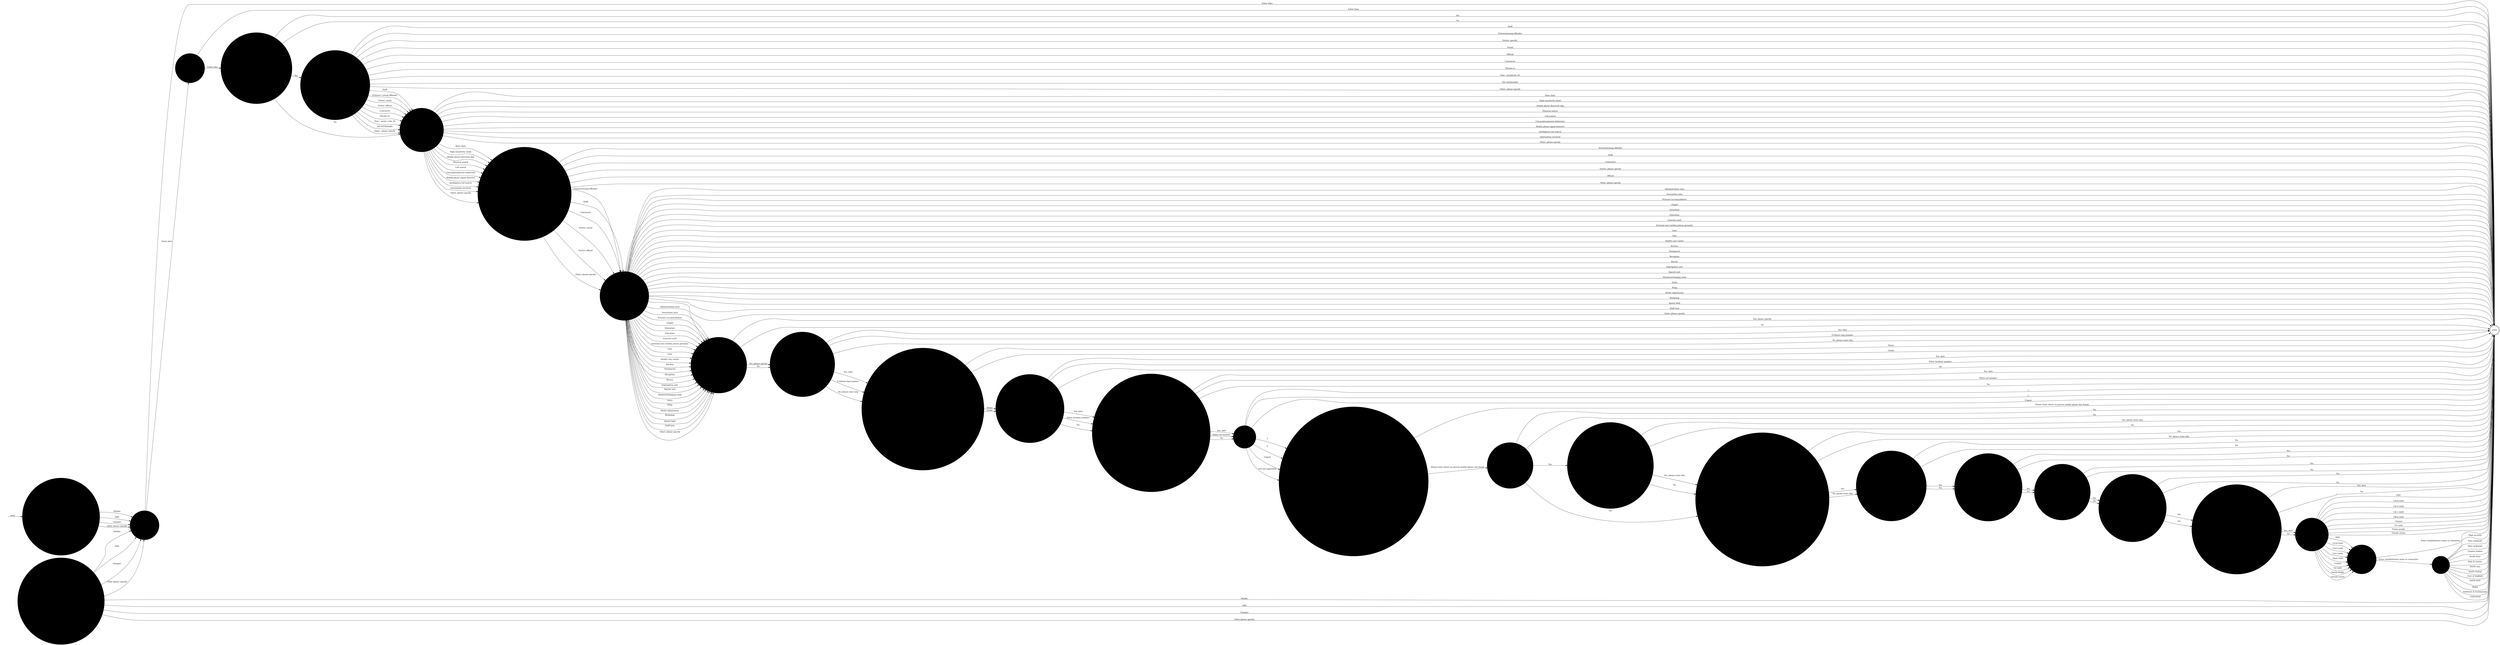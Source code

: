 digraph OLD_MOBILES {  rankdir=LR;
  node [shape = circle];
  START_NODE [label="", shape=none];
  START_NODE -> 47179 [label = "start"];
  END_NODE [label="END", shape="doublecircle"];
  45209 [label = "Item found. must enter value (how many found) in comments field", style="filled", color="#DDD"];
  45209 -> END_NODE [label = "Mobile:", style="filled", color="#DDD"];
  45209 -> END_NODE [label = "SIM:", style="filled", color="#DDD"];
  45209 -> END_NODE [label = "Charger:", style="filled", color="#DDD"];
  45209 -> END_NODE [label = "Other please specify:", style="filled", color="#DDD"];
  45209 -> 45210 [label = "Mobile:", style="filled", color="#DDD"];
  45209 -> 45210 [label = "SIM:", style="filled", color="#DDD"];
  45209 -> 45210 [label = "Charger:", style="filled", color="#DDD"];
  45209 -> 45210 [label = "Other please specify:", style="filled", color="#DDD"];
  45210 [label = "Date item was found", style="filled", color="#DDD"];
  45210 -> END_NODE [label = "Enter date:", style="filled", color="#DDD"];
  45210 -> 45211 [label = "Enter date:", style="filled", color="#DDD"];
  45211 [label = "Time item was found", style="filled", color="#DDD"];
  45211 -> END_NODE [label = "Enter time:"];
  45211 -> 45212 [label = "Enter time:"];
  45212 [label = "Is the method of entry into the establishment known?", style="filled", color="#DDD"];
  45212 -> END_NODE [label = "Yes", style="filled", color="#DDD"];
  45212 -> END_NODE [label = "No", style="filled", color="#DDD"];
  45212 -> 45213 [label = "Yes", style="filled", color="#DDD"];
  45212 -> 45214 [label = "No", style="filled", color="#DDD"];
  45213 [label = "Describe the method of entry into the establishment", style="filled", color="#DDD"];
  45213 -> END_NODE [label = "Staff", style="filled", color="#DDD"];
  45213 -> END_NODE [label = "Prisoner/young offender", style="filled", color="#DDD"];
  45213 -> END_NODE [label = "Visitor: specify:", style="filled", color="#DDD"];
  45213 -> END_NODE [label = "Social", style="filled", color="#DDD"];
  45213 -> END_NODE [label = "Official", style="filled", color="#DDD"];
  45213 -> END_NODE [label = "Contractor", style="filled", color="#DDD"];
  45213 -> END_NODE [label = "Thrown in", style="filled", color="#DDD"];
  45213 -> END_NODE [label = "Post - social/rule 39", style="filled", color="#DDD"];
  45213 -> END_NODE [label = "Not attributable", style="filled", color="#DDD"];
  45213 -> END_NODE [label = "Other: please specify", style="filled", color="#DDD"];
  45213 -> 45214 [label = "Staff", style="filled", color="#DDD"];
  45213 -> 45214 [label = "Prisoner / young offender", style="filled", color="#DDD"];
  45213 -> 45214 [label = "Visitor: social", style="filled", color="#DDD"];
  45213 -> 45214 [label = "Visitor: official", style="filled", color="#DDD"];
  45213 -> 45214 [label = "Contractor", style="filled", color="#DDD"];
  45213 -> 45214 [label = "Thrown in", style="filled", color="#DDD"];
  45213 -> 45214 [label = "Post – social / rule 39", style="filled", color="#DDD"];
  45213 -> 45214 [label = "Not attributable", style="filled", color="#DDD"];
  45213 -> 45214 [label = "Other : please specify", style="filled", color="#DDD"];
  45214 [label = "Describe how item/s were found", style="filled", color="#DDD"];
  45214 -> END_NODE [label = "Boss chair", style="filled", color="#DDD"];
  45214 -> END_NODE [label = "High sensitivity wand", style="filled", color="#DDD"];
  45214 -> END_NODE [label = "Mobile phone detection dog", style="filled", color="#DDD"];
  45214 -> END_NODE [label = "Physical search", style="filled", color="#DDD"];
  45214 -> END_NODE [label = "Cell search", style="filled", color="#DDD"];
  45214 -> END_NODE [label = "Unusual/suspicious behaviour", style="filled", color="#DDD"];
  45214 -> END_NODE [label = "Mobile phone signal detector", style="filled", color="#DDD"];
  45214 -> END_NODE [label = "Intelligence led search", style="filled", color="#DDD"];
  45214 -> END_NODE [label = "Information received", style="filled", color="#DDD"];
  45214 -> END_NODE [label = "Other: please specify", style="filled", color="#DDD"];
  45214 -> 45215 [label = "Boss chair", style="filled", color="#DDD"];
  45214 -> 45215 [label = "High sensitivity wand", style="filled", color="#DDD"];
  45214 -> 45215 [label = "Mobile phone detection dog", style="filled", color="#DDD"];
  45214 -> 45215 [label = "Physical search", style="filled", color="#DDD"];
  45214 -> 45215 [label = "Cell search", style="filled", color="#DDD"];
  45214 -> 45215 [label = "Unusual/suspicious behaviour", style="filled", color="#DDD"];
  45214 -> 45215 [label = "Mobile phone signal detector", style="filled", color="#DDD"];
  45214 -> 45215 [label = "Intelligence led search", style="filled", color="#DDD"];
  45214 -> 45215 [label = "Information received", style="filled", color="#DDD"];
  45214 -> 45215 [label = "Other: please specify", style="filled", color="#DDD"];
  45215 [label = "If the item was found in possession - whose possession was it found in?", style="filled", color="#DDD"];
  45215 -> END_NODE [label = "Prisoner/young offender", style="filled", color="#DDD"];
  45215 -> END_NODE [label = "Staff", style="filled", color="#DDD"];
  45215 -> END_NODE [label = "Contractor", style="filled", color="#DDD"];
  45215 -> END_NODE [label = "Visitor: please specify", style="filled", color="#DDD"];
  45215 -> END_NODE [label = "Official", style="filled", color="#DDD"];
  45215 -> END_NODE [label = "Other: please specify", style="filled", color="#DDD"];
  45215 -> 45216 [label = "Prisoner/young offender", style="filled", color="#DDD"];
  45215 -> 45216 [label = "Staff", style="filled", color="#DDD"];
  45215 -> 45216 [label = "Contractor", style="filled", color="#DDD"];
  45215 -> 45216 [label = "Visitor: social", style="filled", color="#DDD"];
  45215 -> 45216 [label = "Visitor: official", style="filled", color="#DDD"];
  45215 -> 45216 [label = "Other: please specify", style="filled", color="#DDD"];
  45216 [label = "Where was the mobile phone found?", style="filled", color="#DDD"];
  45216 -> END_NODE [label = "Administration area", style="filled", color="#DDD"];
  45216 -> END_NODE [label = "Association area", style="filled", color="#DDD"];
  45216 -> END_NODE [label = "Prisoner accommodation", style="filled", color="#DDD"];
  45216 -> END_NODE [label = "Chapel", style="filled", color="#DDD"];
  45216 -> END_NODE [label = "Dormitory", style="filled", color="#DDD"];
  45216 -> END_NODE [label = "Education", style="filled", color="#DDD"];
  45216 -> END_NODE [label = "Exercise yard", style="filled", color="#DDD"];
  45216 -> END_NODE [label = "External area (within prison grounds)", style="filled", color="#DDD"];
  45216 -> END_NODE [label = "Gate", style="filled", color="#DDD"];
  45216 -> END_NODE [label = "Gym", style="filled", color="#DDD"];
  45216 -> END_NODE [label = "Health care centre", style="filled", color="#DDD"];
  45216 -> END_NODE [label = "Kitchen", style="filled", color="#DDD"];
  45216 -> END_NODE [label = "Post/parcel", style="filled", color="#DDD"];
  45216 -> END_NODE [label = "Reception", style="filled", color="#DDD"];
  45216 -> END_NODE [label = "Recess", style="filled", color="#DDD"];
  45216 -> END_NODE [label = "Segregation unit", style="filled", color="#DDD"];
  45216 -> END_NODE [label = "Special unit", style="filled", color="#DDD"];
  45216 -> END_NODE [label = "Showers/changing room", style="filled", color="#DDD"];
  45216 -> END_NODE [label = "Visits", style="filled", color="#DDD"];
  45216 -> END_NODE [label = "Wing", style="filled", color="#DDD"];
  45216 -> END_NODE [label = "Works department", style="filled", color="#DDD"];
  45216 -> END_NODE [label = "Workshop", style="filled", color="#DDD"];
  45216 -> END_NODE [label = "Sports field", style="filled", color="#DDD"];
  45216 -> END_NODE [label = "Staff area", style="filled", color="#DDD"];
  45216 -> END_NODE [label = "Other: please specify", style="filled", color="#DDD"];
  45216 -> 45217 [label = "Administration area", style="filled", color="#DDD"];
  45216 -> 45217 [label = "Association area", style="filled", color="#DDD"];
  45216 -> 45217 [label = "Prisoner accommodation", style="filled", color="#DDD"];
  45216 -> 45217 [label = "Chapel", style="filled", color="#DDD"];
  45216 -> 45217 [label = "Dormitory", style="filled", color="#DDD"];
  45216 -> 45217 [label = "Education", style="filled", color="#DDD"];
  45216 -> 45217 [label = "Exercise yard", style="filled", color="#DDD"];
  45216 -> 45217 [label = "External area (within prison grounds)", style="filled", color="#DDD"];
  45216 -> 45217 [label = "Gate", style="filled", color="#DDD"];
  45216 -> 45217 [label = "Gym", style="filled", color="#DDD"];
  45216 -> 45217 [label = "Health care centre", style="filled", color="#DDD"];
  45216 -> 45217 [label = "Kitchen", style="filled", color="#DDD"];
  45216 -> 45217 [label = "Post/parcel", style="filled", color="#DDD"];
  45216 -> 45217 [label = "Reception", style="filled", color="#DDD"];
  45216 -> 45217 [label = "Recess", style="filled", color="#DDD"];
  45216 -> 45217 [label = "Segregation unit", style="filled", color="#DDD"];
  45216 -> 45217 [label = "Special unit", style="filled", color="#DDD"];
  45216 -> 45217 [label = "Showers/changing room", style="filled", color="#DDD"];
  45216 -> 45217 [label = "Visits", style="filled", color="#DDD"];
  45216 -> 45217 [label = "Wing", style="filled", color="#DDD"];
  45216 -> 45217 [label = "Works department", style="filled", color="#DDD"];
  45216 -> 45217 [label = "Workshop", style="filled", color="#DDD"];
  45216 -> 45217 [label = "Sports field", style="filled", color="#DDD"];
  45216 -> 45217 [label = "Staff area", style="filled", color="#DDD"];
  45216 -> 45217 [label = "Other: please specify", style="filled", color="#DDD"];
  45217 [label = "Is make of phone/sims/equipment known?", style="filled", color="#DDD"];
  45217 -> END_NODE [label = "Yes: please specify", style="filled", color="#DDD"];
  45217 -> END_NODE [label = "No", style="filled", color="#DDD"];
  45217 -> 45218 [label = "Yes: please specify", style="filled", color="#DDD"];
  45217 -> 45218 [label = "No", style="filled", color="#DDD"];
  45218 [label = "Has phone/SIM/equipment been sent to NDTSG?", style="filled", color="#DDD"];
  45218 -> END_NODE [label = "Yes: date", style="filled", color="#DDD"];
  45218 -> END_NODE [label = "Evidence bag number:", style="filled", color="#DDD"];
  45218 -> END_NODE [label = "No: please state why", style="filled", color="#DDD"];
  45218 -> 45219 [label = "Yes: date", style="filled", color="#DDD"];
  45218 -> 45219 [label = "Evidence bag number:", style="filled", color="#DDD"];
  45218 -> 45219 [label = "No: please state why", style="filled", color="#DDD"];
  45219 [label = "Name and grade of member of staff who has authorised for the mobile/SIM to be interrogated", style="filled", color="#DDD"];
  45219 -> END_NODE [label = "Name:", style="filled", color="#DDD"];
  45219 -> END_NODE [label = "Grade:", style="filled", color="#DDD"];
  45219 -> 45220 [label = "Name:", style="filled", color="#DDD"];
  45219 -> 45220 [label = "Grade:", style="filled", color="#DDD"];
  45220 [label = "Has phone/SIM/equipment been retained by police?", style="filled", color="#DDD"];
  45220 -> END_NODE [label = "Yes: date", style="filled", color="#DDD"];
  45220 -> END_NODE [label = "Police incident number:", style="filled", color="#DDD"];
  45220 -> END_NODE [label = "No", style="filled", color="#DDD"];
  45220 -> 45221 [label = "Yes: date", style="filled", color="#DDD"];
  45220 -> 45221 [label = "Police incident number:", style="filled", color="#DDD"];
  45220 -> 45221 [label = "No", style="filled", color="#DDD"];
  45221 [label = "Has incident been referred to police for consideration under OMA or crime & security act?", style="filled", color="#DDD"];
  45221 -> END_NODE [label = "Yes: date", style="filled", color="#DDD"];
  45221 -> END_NODE [label = "Police ref number:", style="filled", color="#DDD"];
  45221 -> END_NODE [label = "No", style="filled", color="#DDD"];
  45221 -> 45222 [label = "Yes: date", style="filled", color="#DDD"];
  45221 -> 45222 [label = "Police ref number:", style="filled", color="#DDD"];
  45221 -> 45222 [label = "No", style="filled", color="#DDD"];
  45222 [label = "NDTSG priority", style="filled", color="#DDD"];
  45222 -> END_NODE [label = "1", style="filled", color="#DDD"];
  45222 -> END_NODE [label = "2", style="filled", color="#DDD"];
  45222 -> END_NODE [label = "Urgent", style="filled", color="#DDD"];
  45222 -> 45223 [label = "1", style="filled", color="#DDD"];
  45222 -> 45223 [label = "2", style="filled", color="#DDD"];
  45222 -> 45223 [label = "Urgent", style="filled", color="#DDD"];
  45222 -> 45223 [label = "N/A not applicable", style="filled", color="#DDD"];
  45223 [label = "If a mobile / SIM was found on a person, please state where (this will assist with identifying contaminated mobiles)", style="filled", color="#DDD"];
  45223 -> END_NODE [label = "Please state where on person mobile phone was found:", style="filled", color="#DDD"];
  45223 -> 45224 [label = "Please state where on person mobile phone was found:", style="filled", color="#DDD"];
  45224 [label = "Is the item heavily contaminated?", style="filled", color="#DDD"];
  45224 -> END_NODE [label = "Yes", style="filled", color="#DDD"];
  45224 -> END_NODE [label = "No", style="filled", color="#DDD"];
  45224 -> 45225 [label = "Yes", style="filled", color="#DDD"];
  45224 -> 45226 [label = "No", style="filled", color="#DDD"];
  45225 [label = "If the item is heavily contaminated is interrogation still required?", style="filled", color="#DDD"];
  45225 -> END_NODE [label = "Yes: please state why", style="filled", color="#DDD"];
  45225 -> END_NODE [label = "No", style="filled", color="#DDD"];
  45225 -> 45226 [label = "Yes: please state why", style="filled", color="#DDD"];
  45225 -> 45226 [label = "No", style="filled", color="#DDD"];
  45226 [label = "Has written consent been given to interrogate item (only necessary for staff, visitors and contractors)?", style="filled", color="#DDD"];
  45226 -> END_NODE [label = "Yes", style="filled", color="#DDD"];
  45226 -> END_NODE [label = "No: please state why", style="filled", color="#DDD"];
  45226 -> 45227 [label = "Yes", style="filled", color="#DDD"];
  45226 -> 45227 [label = "No: please state why", style="filled", color="#DDD"];
  45227 [label = "Has any prosecution taken place or are any pending?", style="filled", color="#DDD"];
  45227 -> END_NODE [label = "Yes", style="filled", color="#DDD"];
  45227 -> END_NODE [label = "No", style="filled", color="#DDD"];
  45227 -> 45228 [label = "Yes", style="filled", color="#DDD"];
  45227 -> 45228 [label = "No", style="filled", color="#DDD"];
  45228 [label = "Is the incident subject to an internal investigation?", style="filled", color="#DDD"];
  45228 -> END_NODE [label = "Yes", style="filled", color="#DDD"];
  45228 -> END_NODE [label = "No", style="filled", color="#DDD"];
  45228 -> 45229 [label = "Yes", style="filled", color="#DDD"];
  45228 -> 45229 [label = "No", style="filled", color="#DDD"];
  45229 [label = "Is the incident subject to an adjudication?", style="filled", color="#DDD"];
  45229 -> END_NODE [label = "Yes", style="filled", color="#DDD"];
  45229 -> END_NODE [label = "No", style="filled", color="#DDD"];
  45229 -> 45230 [label = "Yes", style="filled", color="#DDD"];
  45229 -> 45230 [label = "No", style="filled", color="#DDD"];
  45230 [label = "Is any member of staff facing disciplinary charges?", style="filled", color="#DDD"];
  45230 -> END_NODE [label = "Yes", style="filled", color="#DDD"];
  45230 -> END_NODE [label = "No", style="filled", color="#DDD"];
  45230 -> 45231 [label = "Yes", style="filled", color="#DDD"];
  45230 -> 45231 [label = "No", style="filled", color="#DDD"];
  45231 [label = "Have items been returned: please specify who to in comments field?", style="filled", color="#DDD"];
  45231 -> END_NODE [label = "Yes: date", style="filled", color="#DDD"];
  45231 -> END_NODE [label = "No", style="filled", color="#DDD"];
  45231 -> 45232 [label = "Yes: date", style="filled", color="#DDD"];
  45231 -> 45232 [label = "No", style="filled", color="#DDD"];
  45232 [label = "Establishment category", style="filled", color="#DDD"];
  45232 -> END_NODE [label = "HSE", style="filled", color="#DDD"];
  45232 -> END_NODE [label = "Local male", style="filled", color="#DDD"];
  45232 -> END_NODE [label = "Cat b male", style="filled", color="#DDD"];
  45232 -> END_NODE [label = "Cat c male", style="filled", color="#DDD"];
  45232 -> END_NODE [label = "Open male", style="filled", color="#DDD"];
  45232 -> END_NODE [label = "Cluster", style="filled", color="#DDD"];
  45232 -> END_NODE [label = "Yoi male", style="filled", color="#DDD"];
  45232 -> END_NODE [label = "Young people", style="filled", color="#DDD"];
  45232 -> END_NODE [label = "Female estate", style="filled", color="#DDD"];
  45232 -> 45233 [label = "HSE", style="filled", color="#DDD"];
  45232 -> 45233 [label = "Local male", style="filled", color="#DDD"];
  45232 -> 45233 [label = "Cat b male", style="filled", color="#DDD"];
  45232 -> 45233 [label = "Cat c male", style="filled", color="#DDD"];
  45232 -> 45233 [label = "Open male", style="filled", color="#DDD"];
  45232 -> 45233 [label = "Cluster", style="filled", color="#DDD"];
  45232 -> 45233 [label = "Yoi male", style="filled", color="#DDD"];
  45232 -> 45233 [label = "Young people", style="filled", color="#DDD"];
  45232 -> 45233 [label = "Female estate", style="filled", color="#DDD"];
  45233 [label = "Establishment name", style="filled", color="#DDD"];
  45233 -> END_NODE [label = "Enter establishment name in comments:", style="filled", color="#DDD"];
  45233 -> 45234 [label = "Enter establishment name in comments:", style="filled", color="#DDD"];
  45234 [label = "Area/region", style="filled", color="#DDD"];
  45234 -> END_NODE [label = "High security", style="filled", color="#DDD"];
  45234 -> END_NODE [label = "East midlands", style="filled", color="#DDD"];
  45234 -> END_NODE [label = "West midlands", style="filled", color="#DDD"];
  45234 -> END_NODE [label = "Greater london", style="filled", color="#DDD"];
  45234 -> END_NODE [label = "South west", style="filled", color="#DDD"];
  45234 -> END_NODE [label = "Kent & sussex", style="filled", color="#DDD"];
  45234 -> END_NODE [label = "North east", style="filled", color="#DDD"];
  45234 -> END_NODE [label = "South central", style="filled", color="#DDD"];
  45234 -> END_NODE [label = "East of england", style="filled", color="#DDD"];
  45234 -> END_NODE [label = "North west", style="filled", color="#DDD"];
  45234 -> END_NODE [label = "Wales", style="filled", color="#DDD"];
  45234 -> END_NODE [label = "Yorkshire & humberside", style="filled", color="#DDD"];
  45234 -> END_NODE [label = "Contracted", style="filled", color="#DDD"];
  47179 [label = "Item found. must enter how many found in comments field", style="filled", color="#DDD"];
  47179 -> 45210 [label = "Mobile:", style="filled", color="#DDD"];
  47179 -> 45210 [label = "SIM:", style="filled", color="#DDD"];
  47179 -> 45210 [label = "Charger:", style="filled", color="#DDD"];
  47179 -> 45210 [label = "Other please specify:", style="filled", color="#DDD"];
}
